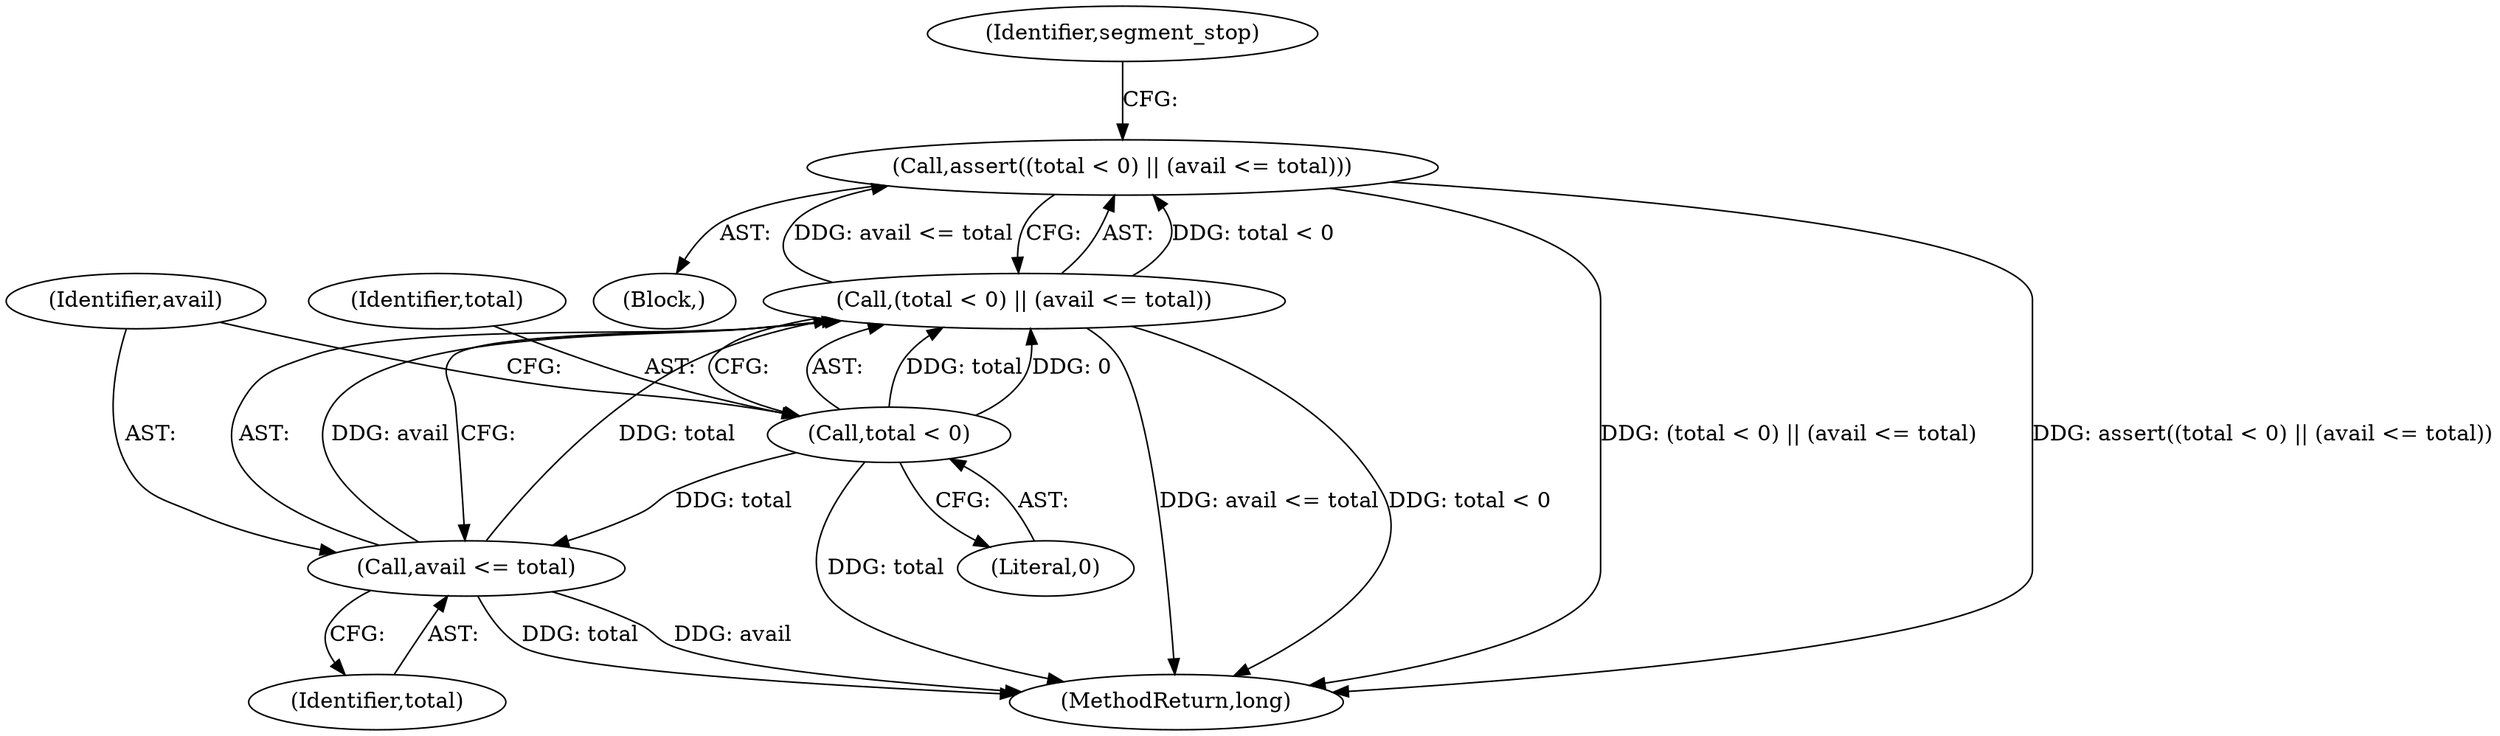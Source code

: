digraph "0_Android_04839626ed859623901ebd3a5fd483982186b59d_158@API" {
"1000134" [label="(Call,assert((total < 0) || (avail <= total)))"];
"1000135" [label="(Call,(total < 0) || (avail <= total))"];
"1000136" [label="(Call,total < 0)"];
"1000139" [label="(Call,avail <= total)"];
"1000109" [label="(Block,)"];
"1000135" [label="(Call,(total < 0) || (avail <= total))"];
"1000138" [label="(Literal,0)"];
"1000141" [label="(Identifier,total)"];
"1000137" [label="(Identifier,total)"];
"1000164" [label="(MethodReturn,long)"];
"1000136" [label="(Call,total < 0)"];
"1000140" [label="(Identifier,avail)"];
"1000144" [label="(Identifier,segment_stop)"];
"1000139" [label="(Call,avail <= total)"];
"1000134" [label="(Call,assert((total < 0) || (avail <= total)))"];
"1000134" -> "1000109"  [label="AST: "];
"1000134" -> "1000135"  [label="CFG: "];
"1000135" -> "1000134"  [label="AST: "];
"1000144" -> "1000134"  [label="CFG: "];
"1000134" -> "1000164"  [label="DDG: (total < 0) || (avail <= total)"];
"1000134" -> "1000164"  [label="DDG: assert((total < 0) || (avail <= total))"];
"1000135" -> "1000134"  [label="DDG: total < 0"];
"1000135" -> "1000134"  [label="DDG: avail <= total"];
"1000135" -> "1000136"  [label="CFG: "];
"1000135" -> "1000139"  [label="CFG: "];
"1000136" -> "1000135"  [label="AST: "];
"1000139" -> "1000135"  [label="AST: "];
"1000135" -> "1000164"  [label="DDG: avail <= total"];
"1000135" -> "1000164"  [label="DDG: total < 0"];
"1000136" -> "1000135"  [label="DDG: total"];
"1000136" -> "1000135"  [label="DDG: 0"];
"1000139" -> "1000135"  [label="DDG: avail"];
"1000139" -> "1000135"  [label="DDG: total"];
"1000136" -> "1000138"  [label="CFG: "];
"1000137" -> "1000136"  [label="AST: "];
"1000138" -> "1000136"  [label="AST: "];
"1000140" -> "1000136"  [label="CFG: "];
"1000136" -> "1000164"  [label="DDG: total"];
"1000136" -> "1000139"  [label="DDG: total"];
"1000139" -> "1000141"  [label="CFG: "];
"1000140" -> "1000139"  [label="AST: "];
"1000141" -> "1000139"  [label="AST: "];
"1000139" -> "1000164"  [label="DDG: total"];
"1000139" -> "1000164"  [label="DDG: avail"];
}
